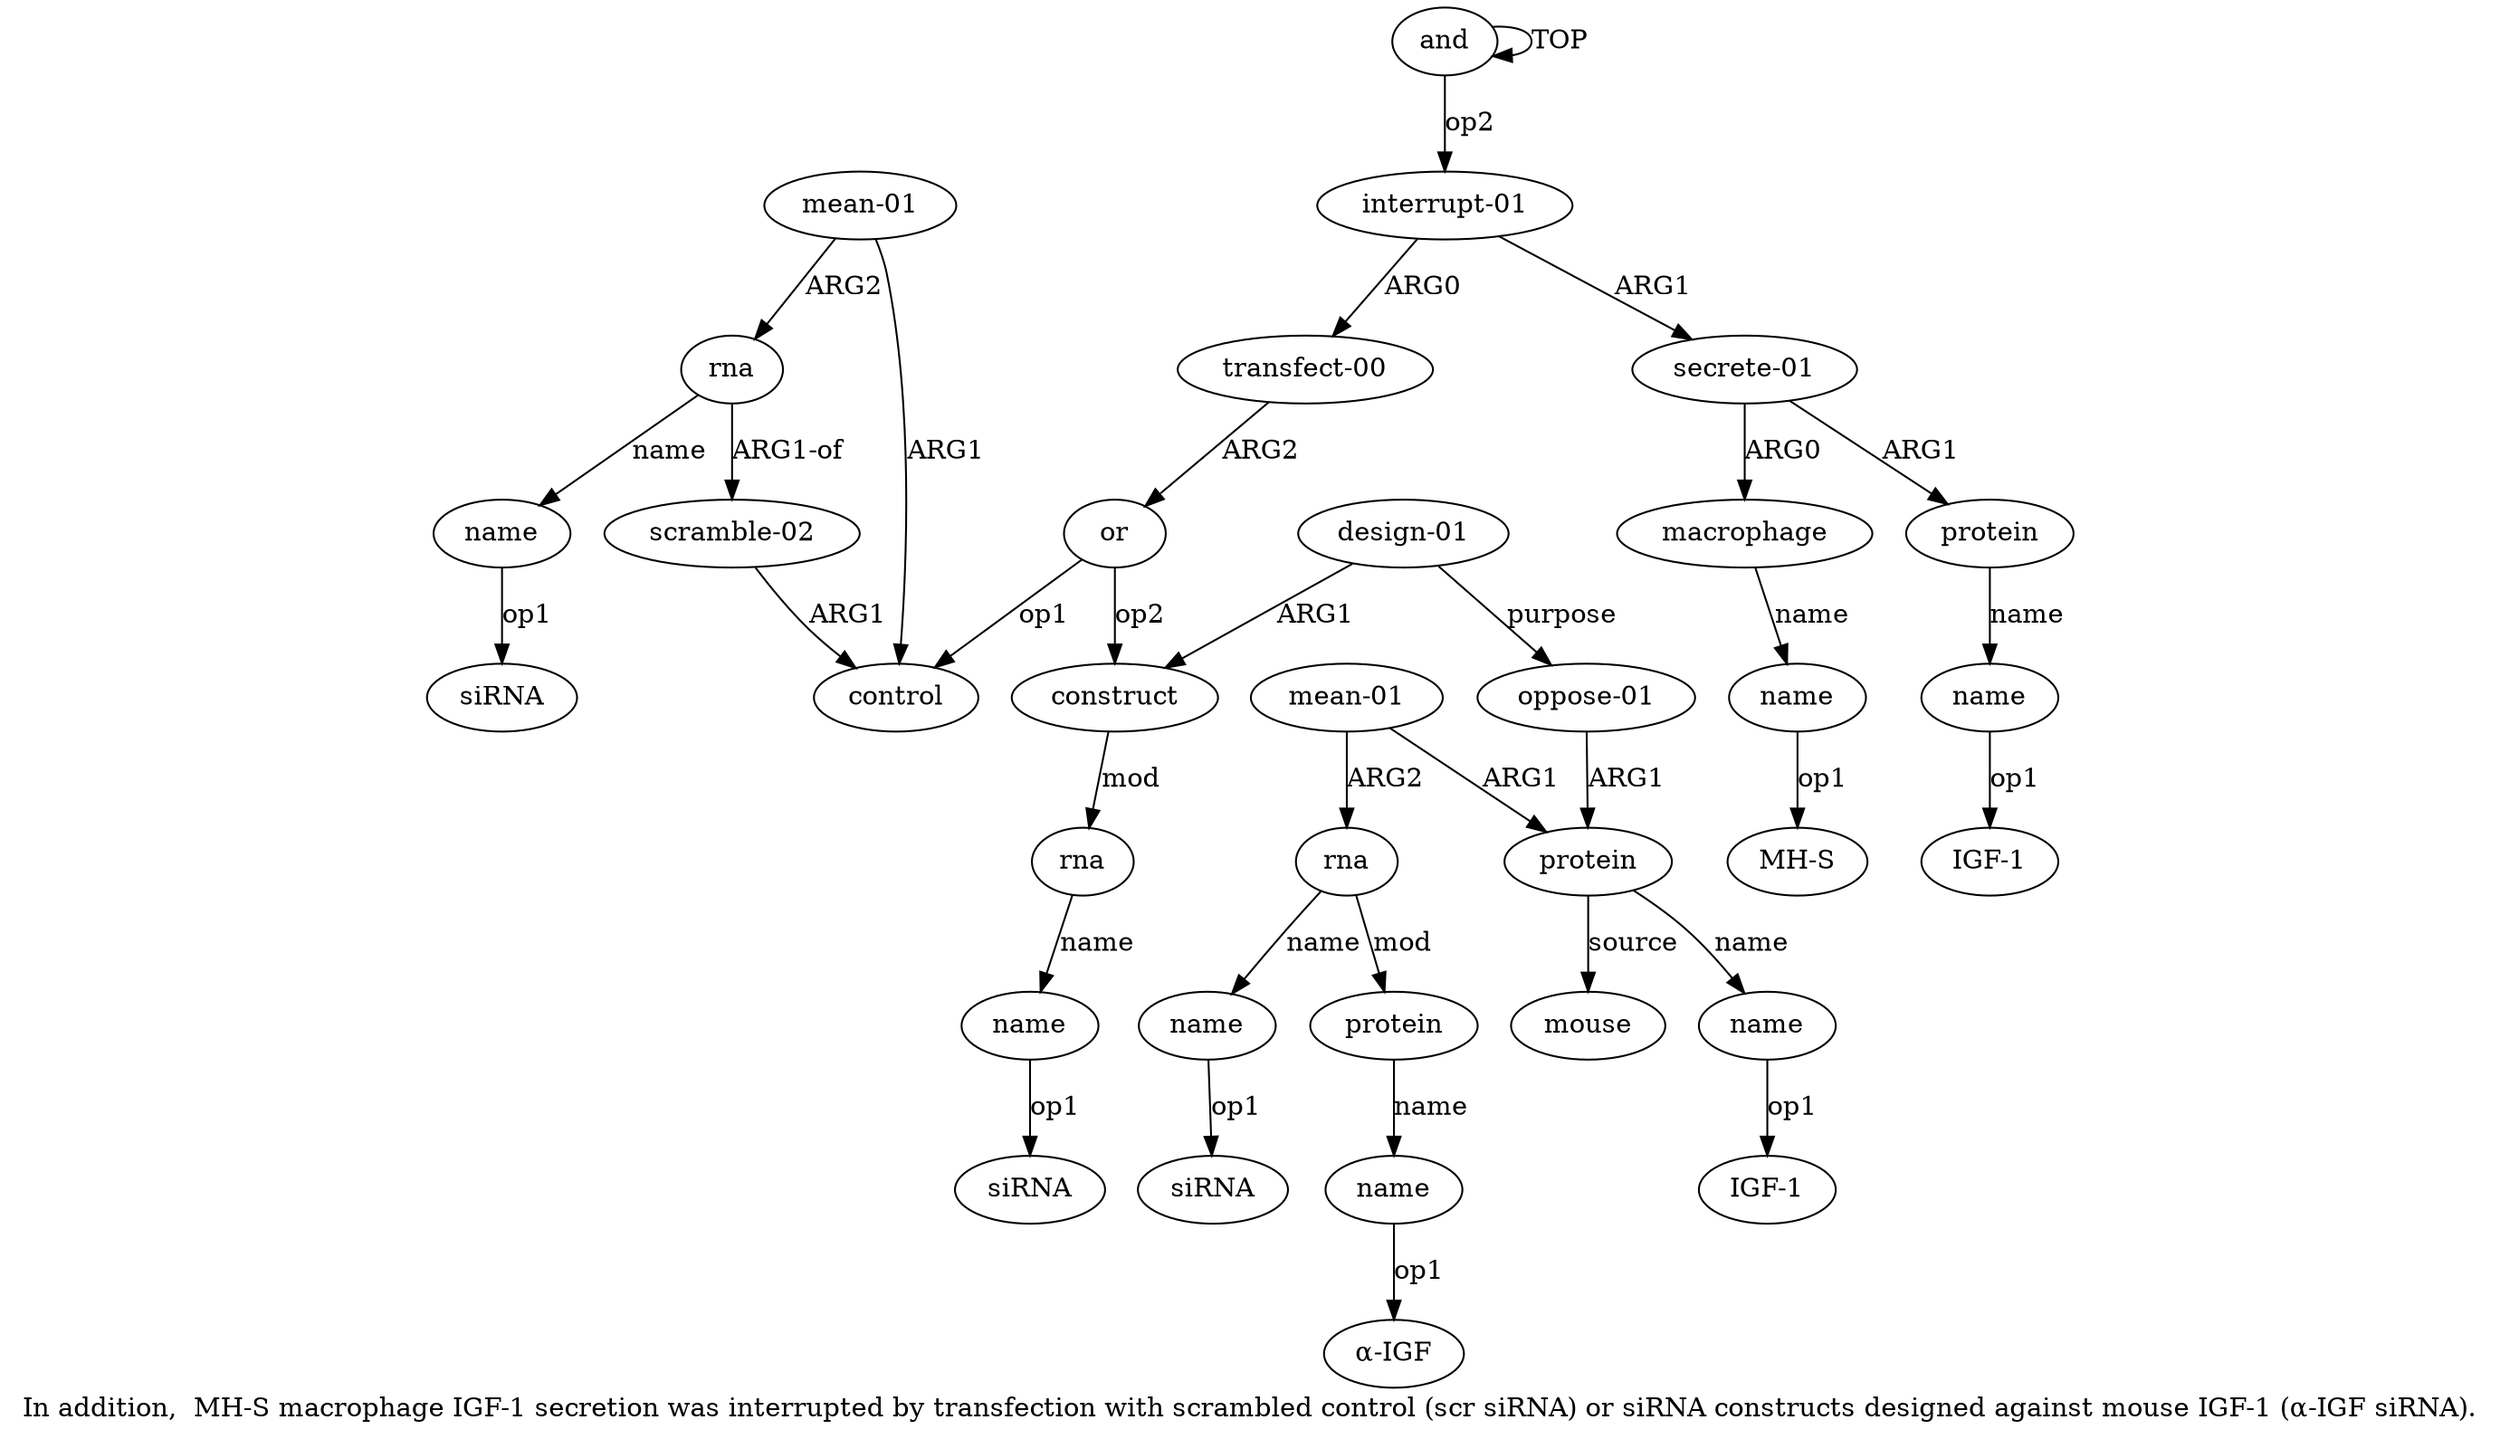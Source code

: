 digraph  {
	graph [label="In addition,  MH-S macrophage IGF-1 secretion was interrupted by transfection with scrambled control (scr siRNA) or siRNA constructs \
designed against mouse IGF-1 (α-IGF siRNA)."];
	node [label="\N"];
	a20	 [color=black,
		gold_ind=20,
		gold_label=protein,
		label=protein,
		test_ind=20,
		test_label=protein];
	a21	 [color=black,
		gold_ind=21,
		gold_label=name,
		label=name,
		test_ind=21,
		test_label=name];
	a20 -> a21 [key=0,
	color=black,
	gold_label=name,
	label=name,
	test_label=name];
"a21 α-IGF" [color=black,
	gold_ind=-1,
	gold_label="α-IGF",
	label="α-IGF",
	test_ind=-1,
	test_label="α-IGF"];
a21 -> "a21 α-IGF" [key=0,
color=black,
gold_label=op1,
label=op1,
test_label=op1];
a22 [color=black,
gold_ind=22,
gold_label="secrete-01",
label="secrete-01",
test_ind=22,
test_label="secrete-01"];
a23 [color=black,
gold_ind=23,
gold_label=macrophage,
label=macrophage,
test_ind=23,
test_label=macrophage];
a22 -> a23 [key=0,
color=black,
gold_label=ARG0,
label=ARG0,
test_label=ARG0];
a25 [color=black,
gold_ind=25,
gold_label=protein,
label=protein,
test_ind=25,
test_label=protein];
a22 -> a25 [key=0,
color=black,
gold_label=ARG1,
label=ARG1,
test_label=ARG1];
a24 [color=black,
gold_ind=24,
gold_label=name,
label=name,
test_ind=24,
test_label=name];
a23 -> a24 [key=0,
color=black,
gold_label=name,
label=name,
test_label=name];
"a24 MH-S" [color=black,
gold_ind=-1,
gold_label="MH-S",
label="MH-S",
test_ind=-1,
test_label="MH-S"];
a24 -> "a24 MH-S" [key=0,
color=black,
gold_label=op1,
label=op1,
test_label=op1];
a26 [color=black,
gold_ind=26,
gold_label=name,
label=name,
test_ind=26,
test_label=name];
a25 -> a26 [key=0,
color=black,
gold_label=name,
label=name,
test_label=name];
"a26 IGF-1" [color=black,
gold_ind=-1,
gold_label="IGF-1",
label="IGF-1",
test_ind=-1,
test_label="IGF-1"];
a26 -> "a26 IGF-1" [key=0,
color=black,
gold_label=op1,
label=op1,
test_label=op1];
a15 [color=black,
gold_ind=15,
gold_label=name,
label=name,
test_ind=15,
test_label=name];
"a15 IGF-1" [color=black,
gold_ind=-1,
gold_label="IGF-1",
label="IGF-1",
test_ind=-1,
test_label="IGF-1"];
a15 -> "a15 IGF-1" [key=0,
color=black,
gold_label=op1,
label=op1,
test_label=op1];
a14 [color=black,
gold_ind=14,
gold_label=protein,
label=protein,
test_ind=14,
test_label=protein];
a14 -> a15 [key=0,
color=black,
gold_label=name,
label=name,
test_label=name];
a16 [color=black,
gold_ind=16,
gold_label=mouse,
label=mouse,
test_ind=16,
test_label=mouse];
a14 -> a16 [key=0,
color=black,
gold_label=source,
label=source,
test_label=source];
a17 [color=black,
gold_ind=17,
gold_label="mean-01",
label="mean-01",
test_ind=17,
test_label="mean-01"];
a17 -> a14 [key=0,
color=black,
gold_label=ARG1,
label=ARG1,
test_label=ARG1];
a18 [color=black,
gold_ind=18,
gold_label=rna,
label=rna,
test_ind=18,
test_label=rna];
a17 -> a18 [key=0,
color=black,
gold_label=ARG2,
label=ARG2,
test_label=ARG2];
a11 [color=black,
gold_ind=11,
gold_label=name,
label=name,
test_ind=11,
test_label=name];
"a11 siRNA" [color=black,
gold_ind=-1,
gold_label=siRNA,
label=siRNA,
test_ind=-1,
test_label=siRNA];
a11 -> "a11 siRNA" [key=0,
color=black,
gold_label=op1,
label=op1,
test_label=op1];
a10 [color=black,
gold_ind=10,
gold_label=rna,
label=rna,
test_ind=10,
test_label=rna];
a10 -> a11 [key=0,
color=black,
gold_label=name,
label=name,
test_label=name];
a13 [color=black,
gold_ind=13,
gold_label="oppose-01",
label="oppose-01",
test_ind=13,
test_label="oppose-01"];
a13 -> a14 [key=0,
color=black,
gold_label=ARG1,
label=ARG1,
test_label=ARG1];
a12 [color=black,
gold_ind=12,
gold_label="design-01",
label="design-01",
test_ind=12,
test_label="design-01"];
a12 -> a13 [key=0,
color=black,
gold_label=purpose,
label=purpose,
test_label=purpose];
a9 [color=black,
gold_ind=9,
gold_label=construct,
label=construct,
test_ind=9,
test_label=construct];
a12 -> a9 [key=0,
color=black,
gold_label=ARG1,
label=ARG1,
test_label=ARG1];
a19 [color=black,
gold_ind=19,
gold_label=name,
label=name,
test_ind=19,
test_label=name];
"a19 siRNA" [color=black,
gold_ind=-1,
gold_label=siRNA,
label=siRNA,
test_ind=-1,
test_label=siRNA];
a19 -> "a19 siRNA" [key=0,
color=black,
gold_label=op1,
label=op1,
test_label=op1];
a18 -> a20 [key=0,
color=black,
gold_label=mod,
label=mod,
test_label=mod];
a18 -> a19 [key=0,
color=black,
gold_label=name,
label=name,
test_label=name];
a1 [color=black,
gold_ind=1,
gold_label="interrupt-01",
label="interrupt-01",
test_ind=1,
test_label="interrupt-01"];
a1 -> a22 [key=0,
color=black,
gold_label=ARG1,
label=ARG1,
test_label=ARG1];
a2 [color=black,
gold_ind=2,
gold_label="transfect-00",
label="transfect-00",
test_ind=2,
test_label="transfect-00"];
a1 -> a2 [key=0,
color=black,
gold_label=ARG0,
label=ARG0,
test_label=ARG0];
a0 [color=black,
gold_ind=0,
gold_label=and,
label=and,
test_ind=0,
test_label=and];
a0 -> a1 [key=0,
color=black,
gold_label=op2,
label=op2,
test_label=op2];
a0 -> a0 [key=0,
color=black,
gold_label=TOP,
label=TOP,
test_label=TOP];
a3 [color=black,
gold_ind=3,
gold_label=or,
label=or,
test_ind=3,
test_label=or];
a4 [color=black,
gold_ind=4,
gold_label=control,
label=control,
test_ind=4,
test_label=control];
a3 -> a4 [key=0,
color=black,
gold_label=op1,
label=op1,
test_label=op1];
a3 -> a9 [key=0,
color=black,
gold_label=op2,
label=op2,
test_label=op2];
a2 -> a3 [key=0,
color=black,
gold_label=ARG2,
label=ARG2,
test_label=ARG2];
a5 [color=black,
gold_ind=5,
gold_label="scramble-02",
label="scramble-02",
test_ind=5,
test_label="scramble-02"];
a5 -> a4 [key=0,
color=black,
gold_label=ARG1,
label=ARG1,
test_label=ARG1];
a7 [color=black,
gold_ind=7,
gold_label=rna,
label=rna,
test_ind=7,
test_label=rna];
a7 -> a5 [key=0,
color=black,
gold_label="ARG1-of",
label="ARG1-of",
test_label="ARG1-of"];
a8 [color=black,
gold_ind=8,
gold_label=name,
label=name,
test_ind=8,
test_label=name];
a7 -> a8 [key=0,
color=black,
gold_label=name,
label=name,
test_label=name];
a6 [color=black,
gold_ind=6,
gold_label="mean-01",
label="mean-01",
test_ind=6,
test_label="mean-01"];
a6 -> a4 [key=0,
color=black,
gold_label=ARG1,
label=ARG1,
test_label=ARG1];
a6 -> a7 [key=0,
color=black,
gold_label=ARG2,
label=ARG2,
test_label=ARG2];
a9 -> a10 [key=0,
color=black,
gold_label=mod,
label=mod,
test_label=mod];
"a8 siRNA" [color=black,
gold_ind=-1,
gold_label=siRNA,
label=siRNA,
test_ind=-1,
test_label=siRNA];
a8 -> "a8 siRNA" [key=0,
color=black,
gold_label=op1,
label=op1,
test_label=op1];
}
